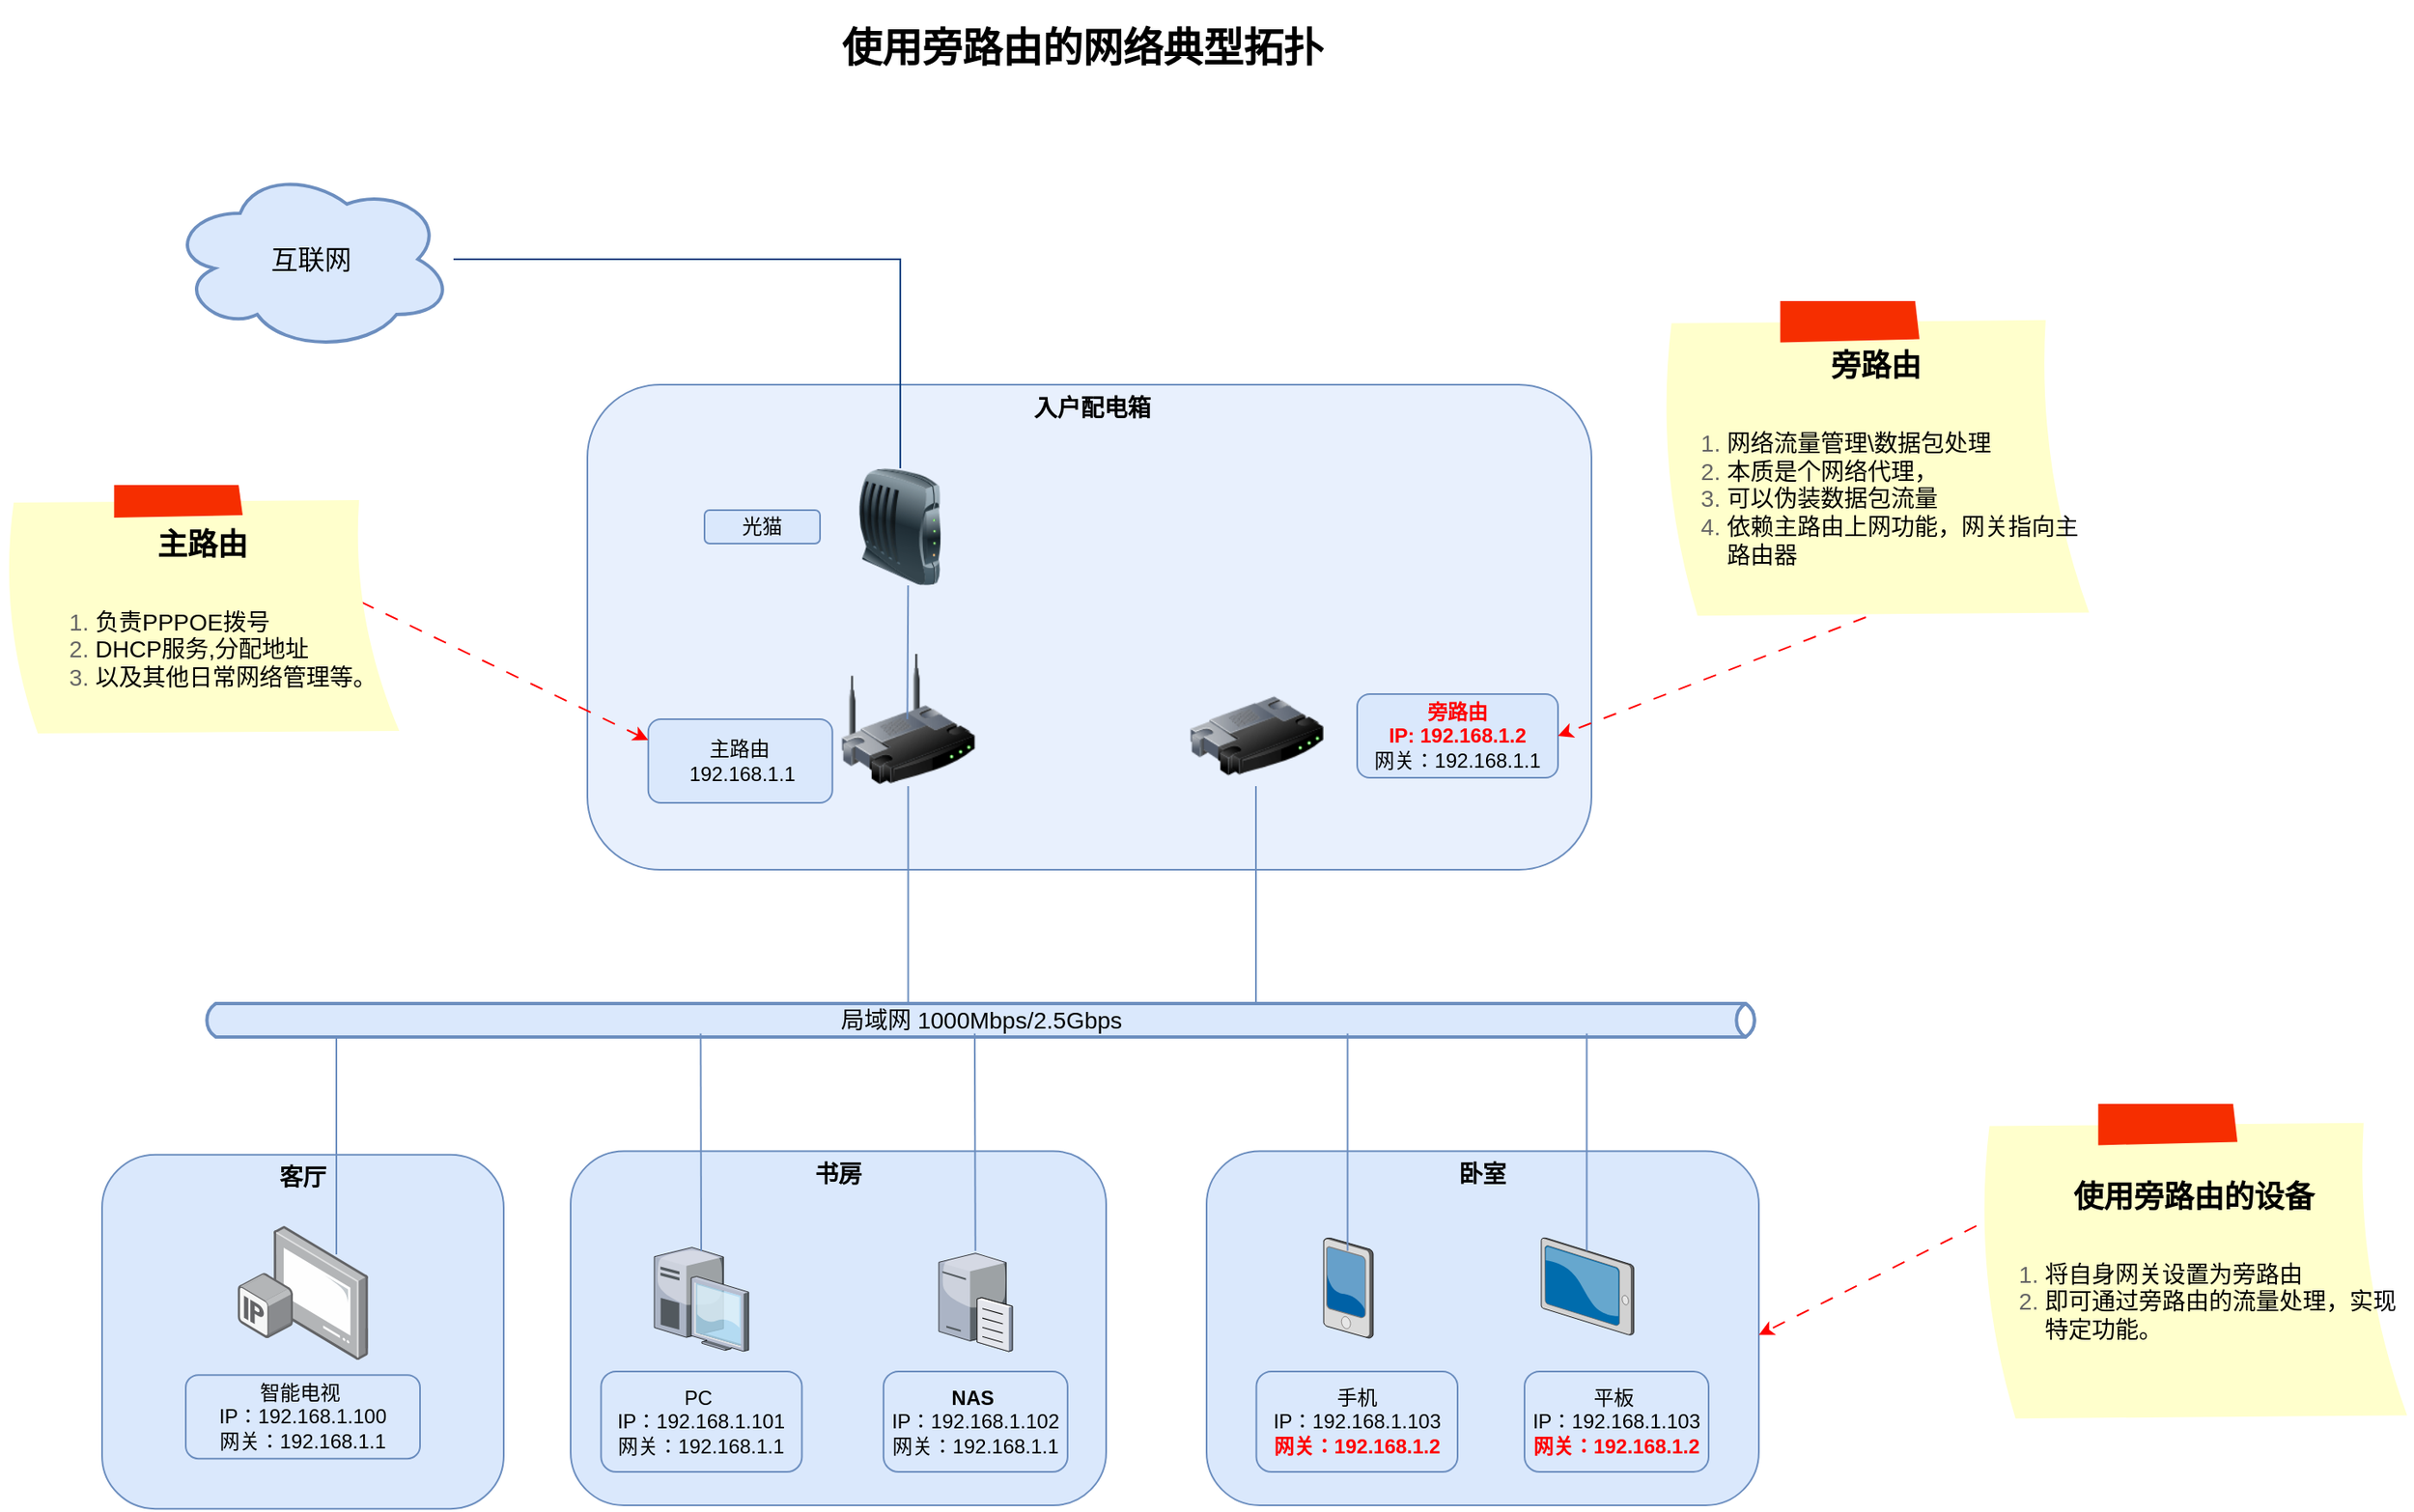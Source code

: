 <mxfile version="24.7.12">
  <diagram id="a45cf8ec-cd66-6f27-3ac3-be6e809c9e4a" name="Page-1">
    <mxGraphModel dx="1731" dy="1114" grid="1" gridSize="10" guides="1" tooltips="1" connect="1" arrows="1" fold="1" page="1" pageScale="1" pageWidth="827" pageHeight="1169" background="none" math="0" shadow="0">
      <root>
        <mxCell id="0" />
        <mxCell id="1" parent="0" />
        <mxCell id="i-JdXVQl8PYU1AqyCl5T-204" value="&lt;div align=&quot;center&quot;&gt;&amp;nbsp;入户配电箱&lt;/div&gt;" style="whiteSpace=wrap;html=1;rounded=1;shadow=0;comic=0;strokeWidth=1;fontFamily=Verdana;fontSize=14;verticalAlign=top;fontStyle=1;strokeColor=#6c8ebf;align=center;fillColor=#e8f0fd;" vertex="1" parent="1">
          <mxGeometry x="400" y="250" width="600" height="290" as="geometry" />
        </mxCell>
        <mxCell id="i-JdXVQl8PYU1AqyCl5T-251" style="edgeStyle=orthogonalEdgeStyle;rounded=0;orthogonalLoop=1;jettySize=auto;html=1;endArrow=none;endFill=0;strokeColor=#004080;" edge="1" parent="1" source="49" target="i-JdXVQl8PYU1AqyCl5T-235">
          <mxGeometry relative="1" as="geometry" />
        </mxCell>
        <mxCell id="49" value="&lt;font style=&quot;font-size: 16px;&quot;&gt;互联网&lt;/font&gt;" style="ellipse;shape=cloud;whiteSpace=wrap;html=1;shadow=0;strokeColor=#6c8ebf;fillColor=#dae8fc;fontSize=18;fontStyle=0;gradientDirection=north;strokeWidth=2;" parent="1" vertex="1">
          <mxGeometry x="150" y="120" width="170" height="110" as="geometry" />
        </mxCell>
        <mxCell id="168" value="&lt;font color=&quot;#000000&quot; style=&quot;font-size: 24px;&quot;&gt;&lt;b&gt;使用旁路由的网络典型拓扑&lt;/b&gt;&lt;/font&gt;" style="text;html=1;strokeColor=none;fillColor=none;align=center;verticalAlign=middle;whiteSpace=wrap;overflow=hidden;shadow=0;fontSize=36;fontColor=#AE4132;fontStyle=0;" parent="1" vertex="1">
          <mxGeometry x="486.38" y="20" width="420" height="45" as="geometry" />
        </mxCell>
        <mxCell id="171" style="edgeStyle=orthogonalEdgeStyle;rounded=0;jumpStyle=none;html=1;exitX=0;exitY=0.5;entryX=0;entryY=0.5;shadow=0;labelBackgroundColor=none;startArrow=none;startFill=0;endArrow=classic;endFill=1;endSize=6;jettySize=auto;orthogonalLoop=1;strokeColor=#23445D;strokeWidth=2;fillColor=#F08705;fontFamily=Helvetica;fontSize=14;fontColor=#F08705;align=left;fontStyle=0;" parent="1" source="168" target="168" edge="1">
          <mxGeometry relative="1" as="geometry" />
        </mxCell>
        <mxCell id="i-JdXVQl8PYU1AqyCl5T-199" style="rounded=0;orthogonalLoop=1;jettySize=auto;html=1;entryX=0;entryY=0.75;entryDx=0;entryDy=0;endArrow=none;endFill=0;" edge="1" parent="1" target="i-JdXVQl8PYU1AqyCl5T-178">
          <mxGeometry relative="1" as="geometry">
            <mxPoint x="609" y="526.54" as="sourcePoint" />
          </mxGeometry>
        </mxCell>
        <mxCell id="i-JdXVQl8PYU1AqyCl5T-209" value="客厅" style="whiteSpace=wrap;html=1;rounded=1;shadow=0;comic=0;strokeWidth=1;fontFamily=Verdana;fontSize=14;verticalAlign=top;fontStyle=1;strokeColor=#6c8ebf;imageVerticalAlign=bottom;fillColor=#dae8fc;" vertex="1" parent="1">
          <mxGeometry x="110" y="710.33" width="240" height="211.76" as="geometry" />
        </mxCell>
        <mxCell id="i-JdXVQl8PYU1AqyCl5T-210" value="书房" style="whiteSpace=wrap;html=1;rounded=1;shadow=0;comic=0;strokeWidth=1;fontFamily=Verdana;fontSize=14;verticalAlign=top;fontStyle=1;strokeColor=#6c8ebf;fillColor=#dae8fc;" vertex="1" parent="1">
          <mxGeometry x="390" y="708.24" width="320" height="211.76" as="geometry" />
        </mxCell>
        <mxCell id="i-JdXVQl8PYU1AqyCl5T-211" value="卧室" style="whiteSpace=wrap;html=1;rounded=1;shadow=0;comic=0;strokeWidth=1;fontFamily=Verdana;fontSize=14;verticalAlign=top;fontStyle=1;strokeColor=#6c8ebf;fillColor=#dae8fc;" vertex="1" parent="1">
          <mxGeometry x="770" y="708.24" width="330" height="211.76" as="geometry" />
        </mxCell>
        <mxCell id="i-JdXVQl8PYU1AqyCl5T-212" value="" style="image;points=[];aspect=fixed;html=1;align=center;shadow=0;dashed=0;image=img/lib/allied_telesis/computer_and_terminals/IP_TV.svg;" vertex="1" parent="1">
          <mxGeometry x="190.95" y="753.06" width="78.1" height="80" as="geometry" />
        </mxCell>
        <mxCell id="i-JdXVQl8PYU1AqyCl5T-213" value="" style="verticalLabelPosition=bottom;aspect=fixed;html=1;verticalAlign=top;strokeColor=none;align=center;outlineConnect=0;shape=mxgraph.citrix.desktop;" vertex="1" parent="1">
          <mxGeometry x="440" y="765.82" width="56.38" height="62.09" as="geometry" />
        </mxCell>
        <mxCell id="i-JdXVQl8PYU1AqyCl5T-215" value="" style="verticalLabelPosition=bottom;aspect=fixed;html=1;verticalAlign=top;strokeColor=none;align=center;outlineConnect=0;shape=mxgraph.citrix.file_server;" vertex="1" parent="1">
          <mxGeometry x="610" y="767.91" width="43.91" height="60" as="geometry" />
        </mxCell>
        <mxCell id="i-JdXVQl8PYU1AqyCl5T-216" value="" style="verticalLabelPosition=bottom;aspect=fixed;html=1;verticalAlign=top;strokeColor=none;align=center;outlineConnect=0;shape=mxgraph.citrix.pda;" vertex="1" parent="1">
          <mxGeometry x="840" y="760.09" width="29.51" height="60" as="geometry" />
        </mxCell>
        <mxCell id="i-JdXVQl8PYU1AqyCl5T-219" value="" style="verticalLabelPosition=bottom;aspect=fixed;html=1;verticalAlign=top;strokeColor=none;align=center;outlineConnect=0;shape=mxgraph.citrix.tablet_2;" vertex="1" parent="1">
          <mxGeometry x="970" y="760.09" width="55.36" height="58.06" as="geometry" />
        </mxCell>
        <mxCell id="i-JdXVQl8PYU1AqyCl5T-220" value="光猫" style="rounded=1;whiteSpace=wrap;html=1;fillColor=#dae8fc;strokeColor=#6c8ebf;" vertex="1" parent="1">
          <mxGeometry x="470" y="325" width="69" height="20" as="geometry" />
        </mxCell>
        <mxCell id="i-JdXVQl8PYU1AqyCl5T-221" value="&lt;div&gt;智能电视&amp;nbsp;&lt;/div&gt;&lt;div&gt;IP：192.168.1.100&lt;/div&gt;&lt;div&gt;网关：192.168.1.1&lt;br&gt;&lt;/div&gt;" style="rounded=1;whiteSpace=wrap;html=1;fillColor=#dae8fc;strokeColor=#6c8ebf;" vertex="1" parent="1">
          <mxGeometry x="160" y="842.09" width="140" height="50" as="geometry" />
        </mxCell>
        <mxCell id="i-JdXVQl8PYU1AqyCl5T-222" value="&lt;div&gt;PC&amp;nbsp;&lt;/div&gt;&lt;div&gt;IP：192.168.1.101&lt;/div&gt;&lt;div&gt;网关：192.168.1.1&lt;br&gt;&lt;/div&gt;" style="rounded=1;whiteSpace=wrap;html=1;fillColor=#dae8fc;strokeColor=#6c8ebf;" vertex="1" parent="1">
          <mxGeometry x="408.19" y="840" width="120" height="60" as="geometry" />
        </mxCell>
        <mxCell id="i-JdXVQl8PYU1AqyCl5T-223" value="&lt;div&gt;平板&amp;nbsp;&lt;/div&gt;&lt;div&gt;IP：192.168.1.103&lt;/div&gt;&lt;div&gt;&lt;font color=&quot;#ff0000&quot;&gt;&lt;b&gt;网关：192.168.1.2&lt;/b&gt;&lt;/font&gt;&lt;br&gt;&lt;/div&gt;" style="rounded=1;whiteSpace=wrap;html=1;fillColor=#dae8fc;strokeColor=#6c8ebf;" vertex="1" parent="1">
          <mxGeometry x="960" y="840" width="110" height="60" as="geometry" />
        </mxCell>
        <mxCell id="i-JdXVQl8PYU1AqyCl5T-224" value="&lt;div&gt;&lt;b&gt;NAS&amp;nbsp;&lt;/b&gt;&lt;/div&gt;&lt;div&gt;IP：192.168.1.102&lt;/div&gt;&lt;div&gt;网关：192.168.1.1&lt;br&gt;&lt;/div&gt;" style="rounded=1;whiteSpace=wrap;html=1;fillColor=#dae8fc;strokeColor=#6c8ebf;" vertex="1" parent="1">
          <mxGeometry x="576.95" y="840" width="110" height="60" as="geometry" />
        </mxCell>
        <mxCell id="i-JdXVQl8PYU1AqyCl5T-225" value="&lt;div&gt;&amp;nbsp;手机&amp;nbsp;&lt;/div&gt;&lt;div&gt;IP：192.168.1.103&lt;/div&gt;&lt;div&gt;&lt;font color=&quot;#ff0000&quot;&gt;&lt;b&gt;网关：192.168.1.2&lt;/b&gt;&lt;/font&gt;&lt;br&gt;&lt;/div&gt;" style="rounded=1;whiteSpace=wrap;html=1;fillColor=#dae8fc;strokeColor=#6c8ebf;" vertex="1" parent="1">
          <mxGeometry x="799.75" y="840" width="120.25" height="60" as="geometry" />
        </mxCell>
        <mxCell id="i-JdXVQl8PYU1AqyCl5T-230" value="&lt;div&gt;主路由&lt;/div&gt;&lt;div&gt;&amp;nbsp;192.168.1.1&lt;/div&gt;" style="rounded=1;whiteSpace=wrap;html=1;fillColor=#dae8fc;strokeColor=#6c8ebf;" vertex="1" parent="1">
          <mxGeometry x="436.38" y="450" width="110" height="50" as="geometry" />
        </mxCell>
        <mxCell id="i-JdXVQl8PYU1AqyCl5T-231" value="&lt;font style=&quot;font-size: 14px;&quot;&gt;局域网 1000Mbps/2.5Gbps&lt;/font&gt;" style="html=1;outlineConnect=0;fillColor=#dae8fc;strokeColor=#6c8ebf;gradientDirection=north;strokeWidth=2;shape=mxgraph.networks.bus;gradientColor=none;gradientDirection=north;perimeter=backbonePerimeter;backboneSize=20;" vertex="1" parent="1">
          <mxGeometry x="170" y="620" width="930" height="20" as="geometry" />
        </mxCell>
        <mxCell id="i-JdXVQl8PYU1AqyCl5T-235" value="" style="image;html=1;image=img/lib/clip_art/networking/Modem_128x128.png;" vertex="1" parent="1">
          <mxGeometry x="551.7" y="300" width="70.5" height="70" as="geometry" />
        </mxCell>
        <mxCell id="i-JdXVQl8PYU1AqyCl5T-238" value="" style="image;html=1;image=img/lib/clip_art/networking/Wireless_Router_128x128.png;" vertex="1" parent="1">
          <mxGeometry x="551.7" y="410" width="80" height="80" as="geometry" />
        </mxCell>
        <mxCell id="i-JdXVQl8PYU1AqyCl5T-239" value="" style="image;html=1;image=img/lib/clip_art/networking/Router_128x128.png;" vertex="1" parent="1">
          <mxGeometry x="760" y="420" width="80" height="80" as="geometry" />
        </mxCell>
        <mxCell id="i-JdXVQl8PYU1AqyCl5T-240" value="&lt;div&gt;&lt;b&gt;&lt;font color=&quot;#ff0000&quot;&gt;旁路由&lt;/font&gt;&lt;/b&gt;&lt;/div&gt;&lt;div&gt;&lt;b&gt;&lt;font color=&quot;#ff0000&quot;&gt;IP: 192.168.1.2&lt;/font&gt;&lt;/b&gt;&lt;/div&gt;&lt;div&gt;网关：192.168.1.1&lt;b&gt;&lt;br&gt;&lt;/b&gt;&lt;/div&gt;" style="rounded=1;whiteSpace=wrap;html=1;fillColor=#dae8fc;strokeColor=#6c8ebf;" vertex="1" parent="1">
          <mxGeometry x="860" y="435" width="120" height="50" as="geometry" />
        </mxCell>
        <mxCell id="i-JdXVQl8PYU1AqyCl5T-242" value="" style="endArrow=none;html=1;rounded=0;entryX=0.5;entryY=1;entryDx=0;entryDy=0;strokeColor=#6c8ebf;fillColor=#dae8fc;" edge="1" parent="1" source="i-JdXVQl8PYU1AqyCl5T-231" target="i-JdXVQl8PYU1AqyCl5T-238">
          <mxGeometry width="50" height="50" relative="1" as="geometry">
            <mxPoint x="560" y="600" as="sourcePoint" />
            <mxPoint x="610" y="550" as="targetPoint" />
          </mxGeometry>
        </mxCell>
        <mxCell id="i-JdXVQl8PYU1AqyCl5T-243" value="" style="endArrow=none;html=1;rounded=0;entryX=0.5;entryY=1;entryDx=0;entryDy=0;strokeColor=#6c8ebf;fillColor=#dae8fc;" edge="1" parent="1">
          <mxGeometry width="50" height="50" relative="1" as="geometry">
            <mxPoint x="799.5" y="620" as="sourcePoint" />
            <mxPoint x="799.5" y="490" as="targetPoint" />
          </mxGeometry>
        </mxCell>
        <mxCell id="i-JdXVQl8PYU1AqyCl5T-244" value="" style="endArrow=none;html=1;rounded=0;entryX=0.5;entryY=1;entryDx=0;entryDy=0;strokeColor=#6c8ebf;fillColor=#dae8fc;" edge="1" parent="1">
          <mxGeometry width="50" height="50" relative="1" as="geometry">
            <mxPoint x="250" y="770" as="sourcePoint" />
            <mxPoint x="250" y="640" as="targetPoint" />
          </mxGeometry>
        </mxCell>
        <mxCell id="i-JdXVQl8PYU1AqyCl5T-245" value="" style="endArrow=none;html=1;rounded=0;entryX=0.5;entryY=1;entryDx=0;entryDy=0;strokeColor=#6c8ebf;fillColor=#dae8fc;" edge="1" parent="1">
          <mxGeometry width="50" height="50" relative="1" as="geometry">
            <mxPoint x="468" y="768" as="sourcePoint" />
            <mxPoint x="467.69" y="637.91" as="targetPoint" />
          </mxGeometry>
        </mxCell>
        <mxCell id="i-JdXVQl8PYU1AqyCl5T-246" value="" style="endArrow=none;html=1;rounded=0;entryX=0.5;entryY=1;entryDx=0;entryDy=0;strokeColor=#6c8ebf;fillColor=#dae8fc;" edge="1" parent="1" source="i-JdXVQl8PYU1AqyCl5T-215">
          <mxGeometry width="50" height="50" relative="1" as="geometry">
            <mxPoint x="630" y="768" as="sourcePoint" />
            <mxPoint x="631.45" y="637.91" as="targetPoint" />
          </mxGeometry>
        </mxCell>
        <mxCell id="i-JdXVQl8PYU1AqyCl5T-247" value="" style="endArrow=none;html=1;rounded=0;entryX=0.5;entryY=1;entryDx=0;entryDy=0;strokeColor=#6c8ebf;fillColor=#dae8fc;" edge="1" parent="1">
          <mxGeometry width="50" height="50" relative="1" as="geometry">
            <mxPoint x="854.25" y="767.91" as="sourcePoint" />
            <mxPoint x="854.25" y="637.91" as="targetPoint" />
          </mxGeometry>
        </mxCell>
        <mxCell id="i-JdXVQl8PYU1AqyCl5T-248" value="" style="endArrow=none;html=1;rounded=0;entryX=0.5;entryY=1;entryDx=0;entryDy=0;strokeColor=#6c8ebf;fillColor=#dae8fc;" edge="1" parent="1">
          <mxGeometry width="50" height="50" relative="1" as="geometry">
            <mxPoint x="997.18" y="767.91" as="sourcePoint" />
            <mxPoint x="997.18" y="637.91" as="targetPoint" />
          </mxGeometry>
        </mxCell>
        <mxCell id="i-JdXVQl8PYU1AqyCl5T-249" value="" style="endArrow=none;html=1;rounded=0;entryX=0.5;entryY=1;entryDx=0;entryDy=0;strokeColor=#6c8ebf;fillColor=#dae8fc;" edge="1" parent="1">
          <mxGeometry width="50" height="50" relative="1" as="geometry">
            <mxPoint x="591.2" y="450" as="sourcePoint" />
            <mxPoint x="591.65" y="370" as="targetPoint" />
          </mxGeometry>
        </mxCell>
        <mxCell id="i-JdXVQl8PYU1AqyCl5T-262" style="rounded=0;orthogonalLoop=1;jettySize=auto;html=1;entryX=0;entryY=0.25;entryDx=0;entryDy=0;exitX=0.896;exitY=0.467;exitDx=0;exitDy=0;exitPerimeter=0;strokeColor=#ff0000;dashed=1;dashPattern=8 8;" edge="1" parent="1" source="i-JdXVQl8PYU1AqyCl5T-255" target="i-JdXVQl8PYU1AqyCl5T-230">
          <mxGeometry relative="1" as="geometry">
            <mxPoint x="240" y="280.004" as="sourcePoint" />
            <mxPoint x="350" y="282.08" as="targetPoint" />
          </mxGeometry>
        </mxCell>
        <mxCell id="i-JdXVQl8PYU1AqyCl5T-255" value="&lt;h1 style=&quot;margin-top: 0px;&quot;&gt;&lt;font color=&quot;#000000&quot; style=&quot;font-size: 18px;&quot;&gt;主路由&lt;/font&gt;&lt;font color=&quot;#000000&quot;&gt;&lt;br&gt;&lt;/font&gt;&lt;/h1&gt;&lt;div align=&quot;left&quot;&gt;&lt;ol&gt;&lt;li style=&quot;font-size: 14px;&quot;&gt;&lt;font color=&quot;#000000&quot; style=&quot;font-size: 14px;&quot;&gt;负责PPPOE拨号&lt;/font&gt;&lt;/li&gt;&lt;li style=&quot;font-size: 14px;&quot;&gt;&lt;font color=&quot;#000000&quot; style=&quot;font-size: 14px;&quot;&gt;DHCP服务,分配地址&lt;/font&gt;&lt;/li&gt;&lt;li style=&quot;font-size: 14px;&quot;&gt;&lt;font color=&quot;#000000&quot; style=&quot;font-size: 14px;&quot;&gt;以及其他日常网络管理等。&lt;/font&gt;&lt;/li&gt;&lt;/ol&gt;&lt;/div&gt;" style="strokeWidth=1;shadow=0;dashed=0;align=center;html=1;shape=mxgraph.mockup.text.stickyNote2;fontColor=#666666;mainText=;fontSize=17;whiteSpace=wrap;fillColor=#ffffcc;strokeColor=#F62E00;" vertex="1" parent="1">
          <mxGeometry x="50" y="310" width="240" height="150" as="geometry" />
        </mxCell>
        <mxCell id="i-JdXVQl8PYU1AqyCl5T-256" value="&lt;h1 style=&quot;margin-top: 0px;&quot;&gt;&lt;font color=&quot;#000000&quot; style=&quot;font-size: 18px;&quot;&gt;旁路由&lt;/font&gt;&lt;font color=&quot;#000000&quot;&gt;&lt;br&gt;&lt;/font&gt;&lt;/h1&gt;&lt;div align=&quot;left&quot;&gt;&lt;ol&gt;&lt;li style=&quot;font-size: 14px;&quot;&gt;&lt;font color=&quot;#000000&quot; style=&quot;font-size: 14px;&quot;&gt;网络流量管理\数据包处理&lt;/font&gt;&lt;/li&gt;&lt;li style=&quot;font-size: 14px;&quot;&gt;&lt;font color=&quot;#000000&quot; style=&quot;font-size: 14px;&quot;&gt;本质是个网络代理，&lt;/font&gt;&lt;/li&gt;&lt;li style=&quot;font-size: 14px;&quot;&gt;&lt;font color=&quot;#000000&quot; style=&quot;font-size: 14px;&quot;&gt;可以伪装数据包流量&lt;/font&gt;&lt;/li&gt;&lt;li style=&quot;font-size: 14px;&quot;&gt;&lt;font color=&quot;#000000&quot; style=&quot;font-size: 14px;&quot;&gt;依赖主路由上网功能，网关指向主路由器&lt;/font&gt;&lt;/li&gt;&lt;/ol&gt;&lt;/div&gt;" style="strokeWidth=1;shadow=0;dashed=0;align=center;html=1;shape=mxgraph.mockup.text.stickyNote2;fontColor=#666666;mainText=;fontSize=17;whiteSpace=wrap;fillColor=#ffffcc;strokeColor=#F62E00;" vertex="1" parent="1">
          <mxGeometry x="1040" y="200" width="260" height="190" as="geometry" />
        </mxCell>
        <mxCell id="i-JdXVQl8PYU1AqyCl5T-258" value="&lt;h1 style=&quot;margin-top: 0px;&quot;&gt;&lt;font color=&quot;#000000&quot; style=&quot;font-size: 18px;&quot;&gt;使用旁路由的设备&lt;/font&gt;&lt;font color=&quot;#000000&quot;&gt;&lt;br&gt;&lt;/font&gt;&lt;/h1&gt;&lt;div align=&quot;left&quot;&gt;&lt;ol&gt;&lt;li style=&quot;font-size: 14px;&quot;&gt;&lt;font color=&quot;#000000&quot;&gt;将自身网关设置为旁路由&lt;/font&gt;&lt;/li&gt;&lt;li style=&quot;font-size: 14px;&quot;&gt;&lt;font color=&quot;#000000&quot;&gt;即可通过旁路由的流量处理，实现特定功能。&lt;br&gt;&lt;/font&gt;&lt;/li&gt;&lt;/ol&gt;&lt;/div&gt;" style="strokeWidth=1;shadow=0;dashed=0;align=center;html=1;shape=mxgraph.mockup.text.stickyNote2;fontColor=#666666;mainText=;fontSize=17;whiteSpace=wrap;fillColor=#ffffcc;strokeColor=#F62E00;" vertex="1" parent="1">
          <mxGeometry x="1230" y="680" width="260" height="190" as="geometry" />
        </mxCell>
        <mxCell id="i-JdXVQl8PYU1AqyCl5T-263" style="rounded=0;orthogonalLoop=1;jettySize=auto;html=1;entryX=1;entryY=0.5;entryDx=0;entryDy=0;exitX=0.888;exitY=0.38;exitDx=0;exitDy=0;exitPerimeter=0;strokeColor=#ff0000;dashed=1;dashPattern=8 8;" edge="1" parent="1" target="i-JdXVQl8PYU1AqyCl5T-240">
          <mxGeometry relative="1" as="geometry">
            <mxPoint x="1164" y="389" as="sourcePoint" />
            <mxPoint x="1337" y="485" as="targetPoint" />
          </mxGeometry>
        </mxCell>
        <mxCell id="i-JdXVQl8PYU1AqyCl5T-264" style="rounded=0;orthogonalLoop=1;jettySize=auto;html=1;entryX=1;entryY=0.5;entryDx=0;entryDy=0;exitX=0;exitY=0.384;exitDx=0;exitDy=0;exitPerimeter=0;strokeColor=#ff0000;dashed=1;dashPattern=8 8;" edge="1" parent="1" source="i-JdXVQl8PYU1AqyCl5T-258">
          <mxGeometry relative="1" as="geometry">
            <mxPoint x="1284" y="747.15" as="sourcePoint" />
            <mxPoint x="1100" y="818.15" as="targetPoint" />
          </mxGeometry>
        </mxCell>
      </root>
    </mxGraphModel>
  </diagram>
</mxfile>
